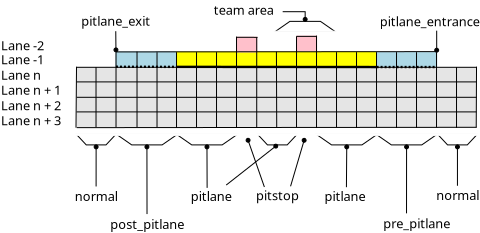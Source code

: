 <?xml version="1.0" encoding="UTF-8"?>
<dia:diagram xmlns:dia="http://www.lysator.liu.se/~alla/dia/">
  <dia:layer name="Background" visible="true">
    <dia:object type="Standard - Box" version="0" id="O0">
      <dia:attribute name="obj_pos">
        <dia:point val="17.635,5.299"/>
      </dia:attribute>
      <dia:attribute name="obj_bb">
        <dia:rectangle val="17.61,5.274;20.665,6.067"/>
      </dia:attribute>
      <dia:attribute name="elem_corner">
        <dia:point val="17.635,5.299"/>
      </dia:attribute>
      <dia:attribute name="elem_width">
        <dia:real val="3.005"/>
      </dia:attribute>
      <dia:attribute name="elem_height">
        <dia:real val="0.742"/>
      </dia:attribute>
      <dia:attribute name="border_width">
        <dia:real val="0.05"/>
      </dia:attribute>
      <dia:attribute name="border_color">
        <dia:color val="#add8e6"/>
      </dia:attribute>
      <dia:attribute name="inner_color">
        <dia:color val="#add8e6"/>
      </dia:attribute>
      <dia:attribute name="show_background">
        <dia:boolean val="true"/>
      </dia:attribute>
    </dia:object>
    <dia:object type="Standard - Box" version="0" id="O1">
      <dia:attribute name="obj_pos">
        <dia:point val="4.603,5.285"/>
      </dia:attribute>
      <dia:attribute name="obj_bb">
        <dia:rectangle val="4.578,5.26;7.633,6.053"/>
      </dia:attribute>
      <dia:attribute name="elem_corner">
        <dia:point val="4.603,5.285"/>
      </dia:attribute>
      <dia:attribute name="elem_width">
        <dia:real val="3.005"/>
      </dia:attribute>
      <dia:attribute name="elem_height">
        <dia:real val="0.742"/>
      </dia:attribute>
      <dia:attribute name="border_width">
        <dia:real val="0.05"/>
      </dia:attribute>
      <dia:attribute name="border_color">
        <dia:color val="#add8e6"/>
      </dia:attribute>
      <dia:attribute name="inner_color">
        <dia:color val="#add8e6"/>
      </dia:attribute>
      <dia:attribute name="show_background">
        <dia:boolean val="true"/>
      </dia:attribute>
    </dia:object>
    <dia:object type="Standard - Box" version="0" id="O2">
      <dia:attribute name="obj_pos">
        <dia:point val="7.628,5.29"/>
      </dia:attribute>
      <dia:attribute name="obj_bb">
        <dia:rectangle val="7.603,5.265;17.61,6.058"/>
      </dia:attribute>
      <dia:attribute name="elem_corner">
        <dia:point val="7.628,5.29"/>
      </dia:attribute>
      <dia:attribute name="elem_width">
        <dia:real val="9.957"/>
      </dia:attribute>
      <dia:attribute name="elem_height">
        <dia:real val="0.742"/>
      </dia:attribute>
      <dia:attribute name="border_width">
        <dia:real val="0.05"/>
      </dia:attribute>
      <dia:attribute name="border_color">
        <dia:color val="#ffff00"/>
      </dia:attribute>
      <dia:attribute name="inner_color">
        <dia:color val="#ffff00"/>
      </dia:attribute>
      <dia:attribute name="show_background">
        <dia:boolean val="true"/>
      </dia:attribute>
    </dia:object>
    <dia:object type="Standard - Box" version="0" id="O3">
      <dia:attribute name="obj_pos">
        <dia:point val="10.656,4.548"/>
      </dia:attribute>
      <dia:attribute name="obj_bb">
        <dia:rectangle val="10.631,4.523;11.671,5.315"/>
      </dia:attribute>
      <dia:attribute name="elem_corner">
        <dia:point val="10.656,4.548"/>
      </dia:attribute>
      <dia:attribute name="elem_width">
        <dia:real val="0.99"/>
      </dia:attribute>
      <dia:attribute name="elem_height">
        <dia:real val="0.742"/>
      </dia:attribute>
      <dia:attribute name="border_width">
        <dia:real val="0.05"/>
      </dia:attribute>
      <dia:attribute name="border_color">
        <dia:color val="#ffc0cb"/>
      </dia:attribute>
      <dia:attribute name="inner_color">
        <dia:color val="#ffc0cb"/>
      </dia:attribute>
      <dia:attribute name="show_background">
        <dia:boolean val="true"/>
      </dia:attribute>
    </dia:object>
    <dia:object type="Standard - Box" version="0" id="O4">
      <dia:attribute name="obj_pos">
        <dia:point val="13.645,4.494"/>
      </dia:attribute>
      <dia:attribute name="obj_bb">
        <dia:rectangle val="13.62,4.469;14.66,5.262"/>
      </dia:attribute>
      <dia:attribute name="elem_corner">
        <dia:point val="13.645,4.494"/>
      </dia:attribute>
      <dia:attribute name="elem_width">
        <dia:real val="0.99"/>
      </dia:attribute>
      <dia:attribute name="elem_height">
        <dia:real val="0.742"/>
      </dia:attribute>
      <dia:attribute name="border_width">
        <dia:real val="0.05"/>
      </dia:attribute>
      <dia:attribute name="border_color">
        <dia:color val="#ffc0cb"/>
      </dia:attribute>
      <dia:attribute name="inner_color">
        <dia:color val="#ffc0cb"/>
      </dia:attribute>
      <dia:attribute name="show_background">
        <dia:boolean val="true"/>
      </dia:attribute>
    </dia:object>
    <dia:object type="Standard - Box" version="0" id="O5">
      <dia:attribute name="obj_pos">
        <dia:point val="2.655,6.074"/>
      </dia:attribute>
      <dia:attribute name="obj_bb">
        <dia:rectangle val="2.63,6.049;22.621,9.069"/>
      </dia:attribute>
      <dia:attribute name="elem_corner">
        <dia:point val="2.655,6.074"/>
      </dia:attribute>
      <dia:attribute name="elem_width">
        <dia:real val="19.94"/>
      </dia:attribute>
      <dia:attribute name="elem_height">
        <dia:real val="2.97"/>
      </dia:attribute>
      <dia:attribute name="border_width">
        <dia:real val="0.05"/>
      </dia:attribute>
      <dia:attribute name="border_color">
        <dia:color val="#e5e5e5"/>
      </dia:attribute>
      <dia:attribute name="inner_color">
        <dia:color val="#e5e5e5"/>
      </dia:attribute>
      <dia:attribute name="show_background">
        <dia:boolean val="true"/>
      </dia:attribute>
    </dia:object>
    <dia:object type="Standard - Line" version="0" id="O6">
      <dia:attribute name="obj_pos">
        <dia:point val="7.628,6.033"/>
      </dia:attribute>
      <dia:attribute name="obj_bb">
        <dia:rectangle val="7.568,5.973;17.695,6.102"/>
      </dia:attribute>
      <dia:attribute name="conn_endpoints">
        <dia:point val="7.628,6.033"/>
        <dia:point val="17.635,6.042"/>
      </dia:attribute>
      <dia:attribute name="numcp">
        <dia:int val="1"/>
      </dia:attribute>
      <dia:attribute name="line_width">
        <dia:real val="0.12"/>
      </dia:attribute>
      <dia:connections>
        <dia:connection handle="0" to="O2" connection="5"/>
        <dia:connection handle="1" to="O0" connection="5"/>
      </dia:connections>
    </dia:object>
    <dia:object type="Standard - Line" version="0" id="O7">
      <dia:attribute name="obj_pos">
        <dia:point val="4.603,6.028"/>
      </dia:attribute>
      <dia:attribute name="obj_bb">
        <dia:rectangle val="4.543,5.968;7.688,6.093"/>
      </dia:attribute>
      <dia:attribute name="conn_endpoints">
        <dia:point val="4.603,6.028"/>
        <dia:point val="7.628,6.033"/>
      </dia:attribute>
      <dia:attribute name="numcp">
        <dia:int val="1"/>
      </dia:attribute>
      <dia:attribute name="line_width">
        <dia:real val="0.12"/>
      </dia:attribute>
      <dia:attribute name="line_style">
        <dia:enum val="4"/>
      </dia:attribute>
      <dia:connections>
        <dia:connection handle="0" to="O1" connection="5"/>
        <dia:connection handle="1" to="O2" connection="5"/>
      </dia:connections>
    </dia:object>
    <dia:object type="Standard - Line" version="0" id="O8">
      <dia:attribute name="obj_pos">
        <dia:point val="17.635,6.042"/>
      </dia:attribute>
      <dia:attribute name="obj_bb">
        <dia:rectangle val="17.575,5.982;20.7,6.102"/>
      </dia:attribute>
      <dia:attribute name="conn_endpoints">
        <dia:point val="17.635,6.042"/>
        <dia:point val="20.64,6.042"/>
      </dia:attribute>
      <dia:attribute name="numcp">
        <dia:int val="1"/>
      </dia:attribute>
      <dia:attribute name="line_width">
        <dia:real val="0.12"/>
      </dia:attribute>
      <dia:attribute name="line_style">
        <dia:enum val="4"/>
      </dia:attribute>
      <dia:connections>
        <dia:connection handle="0" to="O0" connection="5"/>
        <dia:connection handle="1" to="O0" connection="7"/>
      </dia:connections>
    </dia:object>
  </dia:layer>
  <dia:layer name="New layer 2" visible="true" active="true">
    <dia:object type="Geometric - Trapezoid" version="1" id="O9">
      <dia:attribute name="obj_pos">
        <dia:point val="20.687,9.404"/>
      </dia:attribute>
      <dia:attribute name="obj_bb">
        <dia:rectangle val="20.629,9.379;22.724,9.96"/>
      </dia:attribute>
      <dia:attribute name="meta">
        <dia:composite type="dict"/>
      </dia:attribute>
      <dia:attribute name="elem_corner">
        <dia:point val="20.687,9.404"/>
      </dia:attribute>
      <dia:attribute name="elem_width">
        <dia:real val="1.98"/>
      </dia:attribute>
      <dia:attribute name="elem_height">
        <dia:real val="0.53"/>
      </dia:attribute>
      <dia:attribute name="line_width">
        <dia:real val="0.05"/>
      </dia:attribute>
      <dia:attribute name="line_colour">
        <dia:color val="#000000"/>
      </dia:attribute>
      <dia:attribute name="fill_colour">
        <dia:color val="#ffffff"/>
      </dia:attribute>
      <dia:attribute name="show_background">
        <dia:boolean val="true"/>
      </dia:attribute>
      <dia:attribute name="line_style">
        <dia:enum val="0"/>
        <dia:real val="1"/>
      </dia:attribute>
      <dia:attribute name="flip_horizontal">
        <dia:boolean val="false"/>
      </dia:attribute>
      <dia:attribute name="flip_vertical">
        <dia:boolean val="true"/>
      </dia:attribute>
      <dia:attribute name="subscale">
        <dia:real val="1"/>
      </dia:attribute>
    </dia:object>
    <dia:object type="Geometric - Trapezoid" version="1" id="O10">
      <dia:attribute name="obj_pos">
        <dia:point val="2.621,9.404"/>
      </dia:attribute>
      <dia:attribute name="obj_bb">
        <dia:rectangle val="2.563,9.379;4.658,9.96"/>
      </dia:attribute>
      <dia:attribute name="meta">
        <dia:composite type="dict"/>
      </dia:attribute>
      <dia:attribute name="elem_corner">
        <dia:point val="2.621,9.404"/>
      </dia:attribute>
      <dia:attribute name="elem_width">
        <dia:real val="1.98"/>
      </dia:attribute>
      <dia:attribute name="elem_height">
        <dia:real val="0.53"/>
      </dia:attribute>
      <dia:attribute name="line_width">
        <dia:real val="0.05"/>
      </dia:attribute>
      <dia:attribute name="line_colour">
        <dia:color val="#000000"/>
      </dia:attribute>
      <dia:attribute name="fill_colour">
        <dia:color val="#ffffff"/>
      </dia:attribute>
      <dia:attribute name="show_background">
        <dia:boolean val="true"/>
      </dia:attribute>
      <dia:attribute name="line_style">
        <dia:enum val="0"/>
        <dia:real val="1"/>
      </dia:attribute>
      <dia:attribute name="flip_horizontal">
        <dia:boolean val="false"/>
      </dia:attribute>
      <dia:attribute name="flip_vertical">
        <dia:boolean val="true"/>
      </dia:attribute>
      <dia:attribute name="subscale">
        <dia:real val="1"/>
      </dia:attribute>
    </dia:object>
    <dia:object type="Geometric - Trapezoid" version="1" id="O11">
      <dia:attribute name="obj_pos">
        <dia:point val="4.626,9.404"/>
      </dia:attribute>
      <dia:attribute name="obj_bb">
        <dia:rectangle val="4.546,9.379;7.756,9.96"/>
      </dia:attribute>
      <dia:attribute name="meta">
        <dia:composite type="dict"/>
      </dia:attribute>
      <dia:attribute name="elem_corner">
        <dia:point val="4.626,9.404"/>
      </dia:attribute>
      <dia:attribute name="elem_width">
        <dia:real val="3.05"/>
      </dia:attribute>
      <dia:attribute name="elem_height">
        <dia:real val="0.53"/>
      </dia:attribute>
      <dia:attribute name="line_width">
        <dia:real val="0.05"/>
      </dia:attribute>
      <dia:attribute name="line_colour">
        <dia:color val="#000000"/>
      </dia:attribute>
      <dia:attribute name="fill_colour">
        <dia:color val="#ffffff"/>
      </dia:attribute>
      <dia:attribute name="show_background">
        <dia:boolean val="true"/>
      </dia:attribute>
      <dia:attribute name="line_style">
        <dia:enum val="0"/>
        <dia:real val="1"/>
      </dia:attribute>
      <dia:attribute name="flip_horizontal">
        <dia:boolean val="false"/>
      </dia:attribute>
      <dia:attribute name="flip_vertical">
        <dia:boolean val="true"/>
      </dia:attribute>
      <dia:attribute name="subscale">
        <dia:real val="1"/>
      </dia:attribute>
    </dia:object>
    <dia:object type="Geometric - Trapezoid" version="1" id="O12">
      <dia:attribute name="obj_pos">
        <dia:point val="17.609,9.404"/>
      </dia:attribute>
      <dia:attribute name="obj_bb">
        <dia:rectangle val="17.529,9.379;20.739,9.96"/>
      </dia:attribute>
      <dia:attribute name="meta">
        <dia:composite type="dict"/>
      </dia:attribute>
      <dia:attribute name="elem_corner">
        <dia:point val="17.609,9.404"/>
      </dia:attribute>
      <dia:attribute name="elem_width">
        <dia:real val="3.05"/>
      </dia:attribute>
      <dia:attribute name="elem_height">
        <dia:real val="0.53"/>
      </dia:attribute>
      <dia:attribute name="line_width">
        <dia:real val="0.05"/>
      </dia:attribute>
      <dia:attribute name="line_colour">
        <dia:color val="#000000"/>
      </dia:attribute>
      <dia:attribute name="fill_colour">
        <dia:color val="#ffffff"/>
      </dia:attribute>
      <dia:attribute name="show_background">
        <dia:boolean val="true"/>
      </dia:attribute>
      <dia:attribute name="line_style">
        <dia:enum val="0"/>
        <dia:real val="1"/>
      </dia:attribute>
      <dia:attribute name="flip_horizontal">
        <dia:boolean val="false"/>
      </dia:attribute>
      <dia:attribute name="flip_vertical">
        <dia:boolean val="true"/>
      </dia:attribute>
      <dia:attribute name="subscale">
        <dia:real val="1"/>
      </dia:attribute>
    </dia:object>
    <dia:object type="Geometric - Trapezoid" version="1" id="O13">
      <dia:attribute name="obj_pos">
        <dia:point val="7.628,9.404"/>
      </dia:attribute>
      <dia:attribute name="obj_bb">
        <dia:rectangle val="7.549,9.379;10.758,9.96"/>
      </dia:attribute>
      <dia:attribute name="meta">
        <dia:composite type="dict"/>
      </dia:attribute>
      <dia:attribute name="elem_corner">
        <dia:point val="7.628,9.404"/>
      </dia:attribute>
      <dia:attribute name="elem_width">
        <dia:real val="3.05"/>
      </dia:attribute>
      <dia:attribute name="elem_height">
        <dia:real val="0.53"/>
      </dia:attribute>
      <dia:attribute name="line_width">
        <dia:real val="0.05"/>
      </dia:attribute>
      <dia:attribute name="line_colour">
        <dia:color val="#000000"/>
      </dia:attribute>
      <dia:attribute name="fill_colour">
        <dia:color val="#ffffff"/>
      </dia:attribute>
      <dia:attribute name="show_background">
        <dia:boolean val="true"/>
      </dia:attribute>
      <dia:attribute name="line_style">
        <dia:enum val="0"/>
        <dia:real val="1"/>
      </dia:attribute>
      <dia:attribute name="flip_horizontal">
        <dia:boolean val="false"/>
      </dia:attribute>
      <dia:attribute name="flip_vertical">
        <dia:boolean val="true"/>
      </dia:attribute>
      <dia:attribute name="subscale">
        <dia:real val="1"/>
      </dia:attribute>
    </dia:object>
    <dia:object type="Geometric - Trapezoid" version="1" id="O14">
      <dia:attribute name="obj_pos">
        <dia:point val="14.618,9.404"/>
      </dia:attribute>
      <dia:attribute name="obj_bb">
        <dia:rectangle val="14.538,9.379;17.748,9.96"/>
      </dia:attribute>
      <dia:attribute name="meta">
        <dia:composite type="dict"/>
      </dia:attribute>
      <dia:attribute name="elem_corner">
        <dia:point val="14.618,9.404"/>
      </dia:attribute>
      <dia:attribute name="elem_width">
        <dia:real val="3.05"/>
      </dia:attribute>
      <dia:attribute name="elem_height">
        <dia:real val="0.53"/>
      </dia:attribute>
      <dia:attribute name="line_width">
        <dia:real val="0.05"/>
      </dia:attribute>
      <dia:attribute name="line_colour">
        <dia:color val="#000000"/>
      </dia:attribute>
      <dia:attribute name="fill_colour">
        <dia:color val="#ffffff"/>
      </dia:attribute>
      <dia:attribute name="show_background">
        <dia:boolean val="true"/>
      </dia:attribute>
      <dia:attribute name="line_style">
        <dia:enum val="0"/>
        <dia:real val="1"/>
      </dia:attribute>
      <dia:attribute name="flip_horizontal">
        <dia:boolean val="false"/>
      </dia:attribute>
      <dia:attribute name="flip_vertical">
        <dia:boolean val="true"/>
      </dia:attribute>
      <dia:attribute name="subscale">
        <dia:real val="1"/>
      </dia:attribute>
    </dia:object>
    <dia:object type="Geometric - Trapezoid" version="1" id="O15">
      <dia:attribute name="obj_pos">
        <dia:point val="11.682,9.404"/>
      </dia:attribute>
      <dia:attribute name="obj_bb">
        <dia:rectangle val="11.625,9.379;13.72,9.96"/>
      </dia:attribute>
      <dia:attribute name="meta">
        <dia:composite type="dict"/>
      </dia:attribute>
      <dia:attribute name="elem_corner">
        <dia:point val="11.682,9.404"/>
      </dia:attribute>
      <dia:attribute name="elem_width">
        <dia:real val="1.98"/>
      </dia:attribute>
      <dia:attribute name="elem_height">
        <dia:real val="0.53"/>
      </dia:attribute>
      <dia:attribute name="line_width">
        <dia:real val="0.05"/>
      </dia:attribute>
      <dia:attribute name="line_colour">
        <dia:color val="#000000"/>
      </dia:attribute>
      <dia:attribute name="fill_colour">
        <dia:color val="#ffffff"/>
      </dia:attribute>
      <dia:attribute name="show_background">
        <dia:boolean val="true"/>
      </dia:attribute>
      <dia:attribute name="line_style">
        <dia:enum val="0"/>
        <dia:real val="1"/>
      </dia:attribute>
      <dia:attribute name="flip_horizontal">
        <dia:boolean val="false"/>
      </dia:attribute>
      <dia:attribute name="flip_vertical">
        <dia:boolean val="true"/>
      </dia:attribute>
      <dia:attribute name="subscale">
        <dia:real val="1"/>
      </dia:attribute>
    </dia:object>
    <dia:object type="Standard - Line" version="0" id="O16">
      <dia:attribute name="obj_pos">
        <dia:point val="13.333,12.005"/>
      </dia:attribute>
      <dia:attribute name="obj_bb">
        <dia:rectangle val="13.302,9.576;14.141,12.036"/>
      </dia:attribute>
      <dia:attribute name="conn_endpoints">
        <dia:point val="13.333,12.005"/>
        <dia:point val="14.04,9.61"/>
      </dia:attribute>
      <dia:attribute name="numcp">
        <dia:int val="1"/>
      </dia:attribute>
      <dia:attribute name="line_width">
        <dia:real val="0.05"/>
      </dia:attribute>
      <dia:attribute name="end_arrow">
        <dia:enum val="8"/>
      </dia:attribute>
      <dia:attribute name="end_arrow_length">
        <dia:real val="0.2"/>
      </dia:attribute>
      <dia:attribute name="end_arrow_width">
        <dia:real val="0.2"/>
      </dia:attribute>
    </dia:object>
    <dia:object type="Standard - Line" version="0" id="O17">
      <dia:attribute name="obj_pos">
        <dia:point val="12.024,12.04"/>
      </dia:attribute>
      <dia:attribute name="obj_bb">
        <dia:rectangle val="11.081,9.576;12.056,12.072"/>
      </dia:attribute>
      <dia:attribute name="conn_endpoints">
        <dia:point val="12.024,12.04"/>
        <dia:point val="11.176,9.609"/>
      </dia:attribute>
      <dia:attribute name="numcp">
        <dia:int val="1"/>
      </dia:attribute>
      <dia:attribute name="line_width">
        <dia:real val="0.05"/>
      </dia:attribute>
      <dia:attribute name="end_arrow">
        <dia:enum val="8"/>
      </dia:attribute>
      <dia:attribute name="end_arrow_length">
        <dia:real val="0.2"/>
      </dia:attribute>
      <dia:attribute name="end_arrow_width">
        <dia:real val="0.2"/>
      </dia:attribute>
    </dia:object>
    <dia:object type="Standard - Line" version="0" id="O18">
      <dia:attribute name="obj_pos">
        <dia:point val="10.115,11.943"/>
      </dia:attribute>
      <dia:attribute name="obj_bb">
        <dia:rectangle val="10.08,9.89;12.708,11.978"/>
      </dia:attribute>
      <dia:attribute name="conn_endpoints">
        <dia:point val="10.115,11.943"/>
        <dia:point val="12.672,9.935"/>
      </dia:attribute>
      <dia:attribute name="numcp">
        <dia:int val="1"/>
      </dia:attribute>
      <dia:attribute name="line_width">
        <dia:real val="0.05"/>
      </dia:attribute>
      <dia:attribute name="end_arrow">
        <dia:enum val="8"/>
      </dia:attribute>
      <dia:attribute name="end_arrow_length">
        <dia:real val="0.2"/>
      </dia:attribute>
      <dia:attribute name="end_arrow_width">
        <dia:real val="0.2"/>
      </dia:attribute>
      <dia:connections>
        <dia:connection handle="1" to="O15" connection="1"/>
      </dia:connections>
    </dia:object>
    <dia:object type="Standard - Line" version="0" id="O19">
      <dia:attribute name="obj_pos">
        <dia:point val="16.126,12.049"/>
      </dia:attribute>
      <dia:attribute name="obj_bb">
        <dia:rectangle val="16.007,9.899;16.278,12.074"/>
      </dia:attribute>
      <dia:attribute name="conn_endpoints">
        <dia:point val="16.126,12.049"/>
        <dia:point val="16.143,9.935"/>
      </dia:attribute>
      <dia:attribute name="numcp">
        <dia:int val="1"/>
      </dia:attribute>
      <dia:attribute name="line_width">
        <dia:real val="0.05"/>
      </dia:attribute>
      <dia:attribute name="end_arrow">
        <dia:enum val="8"/>
      </dia:attribute>
      <dia:attribute name="end_arrow_length">
        <dia:real val="0.2"/>
      </dia:attribute>
      <dia:attribute name="end_arrow_width">
        <dia:real val="0.2"/>
      </dia:attribute>
      <dia:connections>
        <dia:connection handle="1" to="O14" connection="1"/>
      </dia:connections>
    </dia:object>
    <dia:object type="Standard - Line" version="0" id="O20">
      <dia:attribute name="obj_pos">
        <dia:point val="19.131,13.357"/>
      </dia:attribute>
      <dia:attribute name="obj_bb">
        <dia:rectangle val="18.999,9.899;19.27,13.382"/>
      </dia:attribute>
      <dia:attribute name="conn_endpoints">
        <dia:point val="19.131,13.357"/>
        <dia:point val="19.134,9.935"/>
      </dia:attribute>
      <dia:attribute name="numcp">
        <dia:int val="1"/>
      </dia:attribute>
      <dia:attribute name="line_width">
        <dia:real val="0.05"/>
      </dia:attribute>
      <dia:attribute name="end_arrow">
        <dia:enum val="8"/>
      </dia:attribute>
      <dia:attribute name="end_arrow_length">
        <dia:real val="0.2"/>
      </dia:attribute>
      <dia:attribute name="end_arrow_width">
        <dia:real val="0.2"/>
      </dia:attribute>
      <dia:connections>
        <dia:connection handle="1" to="O12" connection="1"/>
      </dia:connections>
    </dia:object>
    <dia:object type="Standard - Line" version="0" id="O21">
      <dia:attribute name="obj_pos">
        <dia:point val="21.677,11.978"/>
      </dia:attribute>
      <dia:attribute name="obj_bb">
        <dia:rectangle val="21.541,9.899;21.812,12.003"/>
      </dia:attribute>
      <dia:attribute name="conn_endpoints">
        <dia:point val="21.677,11.978"/>
        <dia:point val="21.677,9.935"/>
      </dia:attribute>
      <dia:attribute name="numcp">
        <dia:int val="1"/>
      </dia:attribute>
      <dia:attribute name="line_width">
        <dia:real val="0.05"/>
      </dia:attribute>
      <dia:attribute name="end_arrow">
        <dia:enum val="8"/>
      </dia:attribute>
      <dia:attribute name="end_arrow_length">
        <dia:real val="0.2"/>
      </dia:attribute>
      <dia:attribute name="end_arrow_width">
        <dia:real val="0.2"/>
      </dia:attribute>
      <dia:connections>
        <dia:connection handle="1" to="O9" connection="1"/>
      </dia:connections>
    </dia:object>
    <dia:object type="Standard - Line" version="0" id="O22">
      <dia:attribute name="obj_pos">
        <dia:point val="6.156,13.392"/>
      </dia:attribute>
      <dia:attribute name="obj_bb">
        <dia:rectangle val="6.015,9.899;6.286,13.417"/>
      </dia:attribute>
      <dia:attribute name="conn_endpoints">
        <dia:point val="6.156,13.392"/>
        <dia:point val="6.151,9.935"/>
      </dia:attribute>
      <dia:attribute name="numcp">
        <dia:int val="1"/>
      </dia:attribute>
      <dia:attribute name="line_width">
        <dia:real val="0.05"/>
      </dia:attribute>
      <dia:attribute name="end_arrow">
        <dia:enum val="8"/>
      </dia:attribute>
      <dia:attribute name="end_arrow_length">
        <dia:real val="0.2"/>
      </dia:attribute>
      <dia:attribute name="end_arrow_width">
        <dia:real val="0.2"/>
      </dia:attribute>
      <dia:connections>
        <dia:connection handle="1" to="O11" connection="1"/>
      </dia:connections>
    </dia:object>
    <dia:object type="Standard - Line" version="0" id="O23">
      <dia:attribute name="obj_pos">
        <dia:point val="3.61,12.013"/>
      </dia:attribute>
      <dia:attribute name="obj_bb">
        <dia:rectangle val="3.475,9.899;3.746,12.038"/>
      </dia:attribute>
      <dia:attribute name="conn_endpoints">
        <dia:point val="3.61,12.013"/>
        <dia:point val="3.611,9.935"/>
      </dia:attribute>
      <dia:attribute name="numcp">
        <dia:int val="1"/>
      </dia:attribute>
      <dia:attribute name="line_width">
        <dia:real val="0.05"/>
      </dia:attribute>
      <dia:attribute name="end_arrow">
        <dia:enum val="8"/>
      </dia:attribute>
      <dia:attribute name="end_arrow_length">
        <dia:real val="0.2"/>
      </dia:attribute>
      <dia:attribute name="end_arrow_width">
        <dia:real val="0.2"/>
      </dia:attribute>
      <dia:connections>
        <dia:connection handle="1" to="O10" connection="1"/>
      </dia:connections>
    </dia:object>
    <dia:object type="Standard - Text" version="1" id="O24">
      <dia:attribute name="obj_pos">
        <dia:point val="11.6,12.698"/>
      </dia:attribute>
      <dia:attribute name="obj_bb">
        <dia:rectangle val="11.6,12.103;13.818,12.851"/>
      </dia:attribute>
      <dia:attribute name="text">
        <dia:composite type="text">
          <dia:attribute name="string">
            <dia:string>#pitstop#</dia:string>
          </dia:attribute>
          <dia:attribute name="font">
            <dia:font family="sans" style="0" name="Helvetica"/>
          </dia:attribute>
          <dia:attribute name="height">
            <dia:real val="0.8"/>
          </dia:attribute>
          <dia:attribute name="pos">
            <dia:point val="11.6,12.698"/>
          </dia:attribute>
          <dia:attribute name="color">
            <dia:color val="#000000"/>
          </dia:attribute>
          <dia:attribute name="alignment">
            <dia:enum val="0"/>
          </dia:attribute>
        </dia:composite>
      </dia:attribute>
      <dia:attribute name="valign">
        <dia:enum val="3"/>
      </dia:attribute>
    </dia:object>
    <dia:object type="Standard - Text" version="1" id="O25">
      <dia:attribute name="obj_pos">
        <dia:point val="15.03,12.734"/>
      </dia:attribute>
      <dia:attribute name="obj_bb">
        <dia:rectangle val="15.03,12.139;17.235,12.886"/>
      </dia:attribute>
      <dia:attribute name="text">
        <dia:composite type="text">
          <dia:attribute name="string">
            <dia:string>#pitlane#</dia:string>
          </dia:attribute>
          <dia:attribute name="font">
            <dia:font family="sans" style="0" name="Helvetica"/>
          </dia:attribute>
          <dia:attribute name="height">
            <dia:real val="0.8"/>
          </dia:attribute>
          <dia:attribute name="pos">
            <dia:point val="15.03,12.734"/>
          </dia:attribute>
          <dia:attribute name="color">
            <dia:color val="#000000"/>
          </dia:attribute>
          <dia:attribute name="alignment">
            <dia:enum val="0"/>
          </dia:attribute>
        </dia:composite>
      </dia:attribute>
      <dia:attribute name="valign">
        <dia:enum val="3"/>
      </dia:attribute>
    </dia:object>
    <dia:object type="Standard - Text" version="1" id="O26">
      <dia:attribute name="obj_pos">
        <dia:point val="8.337,12.734"/>
      </dia:attribute>
      <dia:attribute name="obj_bb">
        <dia:rectangle val="8.337,12.139;10.542,12.886"/>
      </dia:attribute>
      <dia:attribute name="text">
        <dia:composite type="text">
          <dia:attribute name="string">
            <dia:string>#pitlane#</dia:string>
          </dia:attribute>
          <dia:attribute name="font">
            <dia:font family="sans" style="0" name="Helvetica"/>
          </dia:attribute>
          <dia:attribute name="height">
            <dia:real val="0.8"/>
          </dia:attribute>
          <dia:attribute name="pos">
            <dia:point val="8.337,12.734"/>
          </dia:attribute>
          <dia:attribute name="color">
            <dia:color val="#000000"/>
          </dia:attribute>
          <dia:attribute name="alignment">
            <dia:enum val="0"/>
          </dia:attribute>
        </dia:composite>
      </dia:attribute>
      <dia:attribute name="valign">
        <dia:enum val="3"/>
      </dia:attribute>
    </dia:object>
    <dia:object type="Standard - Text" version="1" id="O27">
      <dia:attribute name="obj_pos">
        <dia:point val="17.964,14.099"/>
      </dia:attribute>
      <dia:attribute name="obj_bb">
        <dia:rectangle val="17.964,13.504;21.539,14.252"/>
      </dia:attribute>
      <dia:attribute name="text">
        <dia:composite type="text">
          <dia:attribute name="string">
            <dia:string>#pre_pitlane#</dia:string>
          </dia:attribute>
          <dia:attribute name="font">
            <dia:font family="sans" style="0" name="Helvetica"/>
          </dia:attribute>
          <dia:attribute name="height">
            <dia:real val="0.8"/>
          </dia:attribute>
          <dia:attribute name="pos">
            <dia:point val="17.964,14.099"/>
          </dia:attribute>
          <dia:attribute name="color">
            <dia:color val="#000000"/>
          </dia:attribute>
          <dia:attribute name="alignment">
            <dia:enum val="0"/>
          </dia:attribute>
        </dia:composite>
      </dia:attribute>
      <dia:attribute name="valign">
        <dia:enum val="3"/>
      </dia:attribute>
    </dia:object>
    <dia:object type="Standard - Text" version="1" id="O28">
      <dia:attribute name="obj_pos">
        <dia:point val="4.317,14.135"/>
      </dia:attribute>
      <dia:attribute name="obj_bb">
        <dia:rectangle val="4.317,13.54;8.225,14.287"/>
      </dia:attribute>
      <dia:attribute name="text">
        <dia:composite type="text">
          <dia:attribute name="string">
            <dia:string>#post_pitlane#</dia:string>
          </dia:attribute>
          <dia:attribute name="font">
            <dia:font family="sans" style="0" name="Helvetica"/>
          </dia:attribute>
          <dia:attribute name="height">
            <dia:real val="0.8"/>
          </dia:attribute>
          <dia:attribute name="pos">
            <dia:point val="4.317,14.135"/>
          </dia:attribute>
          <dia:attribute name="color">
            <dia:color val="#000000"/>
          </dia:attribute>
          <dia:attribute name="alignment">
            <dia:enum val="0"/>
          </dia:attribute>
        </dia:composite>
      </dia:attribute>
      <dia:attribute name="valign">
        <dia:enum val="3"/>
      </dia:attribute>
    </dia:object>
    <dia:object type="Standard - Line" version="0" id="O29">
      <dia:attribute name="obj_pos">
        <dia:point val="9.161,12.085"/>
      </dia:attribute>
      <dia:attribute name="obj_bb">
        <dia:rectangle val="9.018,9.899;9.289,12.11"/>
      </dia:attribute>
      <dia:attribute name="conn_endpoints">
        <dia:point val="9.161,12.085"/>
        <dia:point val="9.153,9.935"/>
      </dia:attribute>
      <dia:attribute name="numcp">
        <dia:int val="1"/>
      </dia:attribute>
      <dia:attribute name="line_width">
        <dia:real val="0.05"/>
      </dia:attribute>
      <dia:attribute name="end_arrow">
        <dia:enum val="8"/>
      </dia:attribute>
      <dia:attribute name="end_arrow_length">
        <dia:real val="0.2"/>
      </dia:attribute>
      <dia:attribute name="end_arrow_width">
        <dia:real val="0.2"/>
      </dia:attribute>
      <dia:connections>
        <dia:connection handle="1" to="O13" connection="1"/>
      </dia:connections>
    </dia:object>
    <dia:object type="Standard - Text" version="1" id="O30">
      <dia:attribute name="obj_pos">
        <dia:point val="20.616,12.685"/>
      </dia:attribute>
      <dia:attribute name="obj_bb">
        <dia:rectangle val="20.616,12.09;22.858,12.838"/>
      </dia:attribute>
      <dia:attribute name="text">
        <dia:composite type="text">
          <dia:attribute name="string">
            <dia:string>#normal#</dia:string>
          </dia:attribute>
          <dia:attribute name="font">
            <dia:font family="sans" style="0" name="Helvetica"/>
          </dia:attribute>
          <dia:attribute name="height">
            <dia:real val="0.8"/>
          </dia:attribute>
          <dia:attribute name="pos">
            <dia:point val="20.616,12.685"/>
          </dia:attribute>
          <dia:attribute name="color">
            <dia:color val="#000000"/>
          </dia:attribute>
          <dia:attribute name="alignment">
            <dia:enum val="0"/>
          </dia:attribute>
        </dia:composite>
      </dia:attribute>
      <dia:attribute name="valign">
        <dia:enum val="3"/>
      </dia:attribute>
    </dia:object>
    <dia:object type="Standard - Text" version="1" id="O31">
      <dia:attribute name="obj_pos">
        <dia:point val="2.539,12.746"/>
      </dia:attribute>
      <dia:attribute name="obj_bb">
        <dia:rectangle val="2.539,12.151;4.781,12.899"/>
      </dia:attribute>
      <dia:attribute name="text">
        <dia:composite type="text">
          <dia:attribute name="string">
            <dia:string>#normal#</dia:string>
          </dia:attribute>
          <dia:attribute name="font">
            <dia:font family="sans" style="0" name="Helvetica"/>
          </dia:attribute>
          <dia:attribute name="height">
            <dia:real val="0.8"/>
          </dia:attribute>
          <dia:attribute name="pos">
            <dia:point val="2.539,12.746"/>
          </dia:attribute>
          <dia:attribute name="color">
            <dia:color val="#000000"/>
          </dia:attribute>
          <dia:attribute name="alignment">
            <dia:enum val="0"/>
          </dia:attribute>
        </dia:composite>
      </dia:attribute>
      <dia:attribute name="valign">
        <dia:enum val="3"/>
      </dia:attribute>
    </dia:object>
    <dia:object type="Standard - Line" version="0" id="O32">
      <dia:attribute name="obj_pos">
        <dia:point val="20.639,4.225"/>
      </dia:attribute>
      <dia:attribute name="obj_bb">
        <dia:rectangle val="20.505,4.2;20.775,5.335"/>
      </dia:attribute>
      <dia:attribute name="conn_endpoints">
        <dia:point val="20.639,4.225"/>
        <dia:point val="20.64,5.299"/>
      </dia:attribute>
      <dia:attribute name="numcp">
        <dia:int val="1"/>
      </dia:attribute>
      <dia:attribute name="line_width">
        <dia:real val="0.05"/>
      </dia:attribute>
      <dia:attribute name="end_arrow">
        <dia:enum val="8"/>
      </dia:attribute>
      <dia:attribute name="end_arrow_length">
        <dia:real val="0.2"/>
      </dia:attribute>
      <dia:attribute name="end_arrow_width">
        <dia:real val="0.2"/>
      </dia:attribute>
    </dia:object>
    <dia:object type="Standard - Text" version="1" id="O33">
      <dia:attribute name="obj_pos">
        <dia:point val="17.789,4"/>
      </dia:attribute>
      <dia:attribute name="obj_bb">
        <dia:rectangle val="17.789,3.405;23.171,4.152"/>
      </dia:attribute>
      <dia:attribute name="text">
        <dia:composite type="text">
          <dia:attribute name="string">
            <dia:string>#pitlane_entrance#</dia:string>
          </dia:attribute>
          <dia:attribute name="font">
            <dia:font family="sans" style="0" name="Helvetica"/>
          </dia:attribute>
          <dia:attribute name="height">
            <dia:real val="0.8"/>
          </dia:attribute>
          <dia:attribute name="pos">
            <dia:point val="17.789,4"/>
          </dia:attribute>
          <dia:attribute name="color">
            <dia:color val="#000000"/>
          </dia:attribute>
          <dia:attribute name="alignment">
            <dia:enum val="0"/>
          </dia:attribute>
        </dia:composite>
      </dia:attribute>
      <dia:attribute name="valign">
        <dia:enum val="3"/>
      </dia:attribute>
    </dia:object>
    <dia:object type="Standard - Line" version="0" id="O34">
      <dia:attribute name="obj_pos">
        <dia:point val="4.593,4.25"/>
      </dia:attribute>
      <dia:attribute name="obj_bb">
        <dia:rectangle val="4.467,4.225;4.738,5.321"/>
      </dia:attribute>
      <dia:attribute name="conn_endpoints">
        <dia:point val="4.593,4.25"/>
        <dia:point val="4.603,5.285"/>
      </dia:attribute>
      <dia:attribute name="numcp">
        <dia:int val="1"/>
      </dia:attribute>
      <dia:attribute name="line_width">
        <dia:real val="0.05"/>
      </dia:attribute>
      <dia:attribute name="end_arrow">
        <dia:enum val="8"/>
      </dia:attribute>
      <dia:attribute name="end_arrow_length">
        <dia:real val="0.2"/>
      </dia:attribute>
      <dia:attribute name="end_arrow_width">
        <dia:real val="0.2"/>
      </dia:attribute>
    </dia:object>
    <dia:object type="Standard - Text" version="1" id="O35">
      <dia:attribute name="obj_pos">
        <dia:point val="2.864,3.975"/>
      </dia:attribute>
      <dia:attribute name="obj_bb">
        <dia:rectangle val="2.864,3.38;6.581,4.128"/>
      </dia:attribute>
      <dia:attribute name="text">
        <dia:composite type="text">
          <dia:attribute name="string">
            <dia:string>#pitlane_exit#</dia:string>
          </dia:attribute>
          <dia:attribute name="font">
            <dia:font family="sans" style="0" name="Helvetica"/>
          </dia:attribute>
          <dia:attribute name="height">
            <dia:real val="0.8"/>
          </dia:attribute>
          <dia:attribute name="pos">
            <dia:point val="2.864,3.975"/>
          </dia:attribute>
          <dia:attribute name="color">
            <dia:color val="#000000"/>
          </dia:attribute>
          <dia:attribute name="alignment">
            <dia:enum val="0"/>
          </dia:attribute>
        </dia:composite>
      </dia:attribute>
      <dia:attribute name="valign">
        <dia:enum val="3"/>
      </dia:attribute>
    </dia:object>
    <dia:object type="Geometric - Trapezoid" version="1" id="O36">
      <dia:attribute name="obj_pos">
        <dia:point val="12.538,3.757"/>
      </dia:attribute>
      <dia:attribute name="obj_bb">
        <dia:rectangle val="12.459,3.732;15.668,4.313"/>
      </dia:attribute>
      <dia:attribute name="meta">
        <dia:composite type="dict"/>
      </dia:attribute>
      <dia:attribute name="elem_corner">
        <dia:point val="12.538,3.757"/>
      </dia:attribute>
      <dia:attribute name="elem_width">
        <dia:real val="3.05"/>
      </dia:attribute>
      <dia:attribute name="elem_height">
        <dia:real val="0.53"/>
      </dia:attribute>
      <dia:attribute name="line_width">
        <dia:real val="0.05"/>
      </dia:attribute>
      <dia:attribute name="line_colour">
        <dia:color val="#000000"/>
      </dia:attribute>
      <dia:attribute name="fill_colour">
        <dia:color val="#ffffff"/>
      </dia:attribute>
      <dia:attribute name="show_background">
        <dia:boolean val="true"/>
      </dia:attribute>
      <dia:attribute name="line_style">
        <dia:enum val="0"/>
        <dia:real val="1"/>
      </dia:attribute>
      <dia:attribute name="flip_horizontal">
        <dia:boolean val="false"/>
      </dia:attribute>
      <dia:attribute name="flip_vertical">
        <dia:boolean val="false"/>
      </dia:attribute>
      <dia:attribute name="subscale">
        <dia:real val="1"/>
      </dia:attribute>
    </dia:object>
    <dia:object type="Standard - ZigZagLine" version="1" id="O37">
      <dia:attribute name="obj_pos">
        <dia:point val="14.063,3.757"/>
      </dia:attribute>
      <dia:attribute name="obj_bb">
        <dia:rectangle val="12.903,3.25;14.199,3.793"/>
      </dia:attribute>
      <dia:attribute name="orth_points">
        <dia:point val="14.063,3.757"/>
        <dia:point val="14.063,3.275"/>
        <dia:point val="12.939,3.275"/>
        <dia:point val="12.939,3.275"/>
      </dia:attribute>
      <dia:attribute name="orth_orient">
        <dia:enum val="1"/>
        <dia:enum val="0"/>
        <dia:enum val="1"/>
      </dia:attribute>
      <dia:attribute name="autorouting">
        <dia:boolean val="false"/>
      </dia:attribute>
      <dia:attribute name="line_width">
        <dia:real val="0.05"/>
      </dia:attribute>
      <dia:attribute name="start_arrow">
        <dia:enum val="8"/>
      </dia:attribute>
      <dia:attribute name="start_arrow_length">
        <dia:real val="0.2"/>
      </dia:attribute>
      <dia:attribute name="start_arrow_width">
        <dia:real val="0.2"/>
      </dia:attribute>
      <dia:connections>
        <dia:connection handle="0" to="O36" connection="1"/>
      </dia:connections>
    </dia:object>
    <dia:object type="Standard - Text" version="1" id="O38">
      <dia:attribute name="obj_pos">
        <dia:point val="9.489,3.425"/>
      </dia:attribute>
      <dia:attribute name="obj_bb">
        <dia:rectangle val="9.489,2.83;12.779,3.578"/>
      </dia:attribute>
      <dia:attribute name="text">
        <dia:composite type="text">
          <dia:attribute name="string">
            <dia:string>#team area#</dia:string>
          </dia:attribute>
          <dia:attribute name="font">
            <dia:font family="sans" style="0" name="Helvetica"/>
          </dia:attribute>
          <dia:attribute name="height">
            <dia:real val="0.8"/>
          </dia:attribute>
          <dia:attribute name="pos">
            <dia:point val="9.489,3.425"/>
          </dia:attribute>
          <dia:attribute name="color">
            <dia:color val="#000000"/>
          </dia:attribute>
          <dia:attribute name="alignment">
            <dia:enum val="0"/>
          </dia:attribute>
        </dia:composite>
      </dia:attribute>
      <dia:attribute name="valign">
        <dia:enum val="3"/>
      </dia:attribute>
    </dia:object>
    <dia:object type="Standard - Box" version="0" id="O39">
      <dia:attribute name="obj_pos">
        <dia:point val="12.414,4.25"/>
      </dia:attribute>
      <dia:attribute name="obj_bb">
        <dia:rectangle val="12.389,4.225;15.739,4.375"/>
      </dia:attribute>
      <dia:attribute name="elem_corner">
        <dia:point val="12.414,4.25"/>
      </dia:attribute>
      <dia:attribute name="elem_width">
        <dia:real val="3.3"/>
      </dia:attribute>
      <dia:attribute name="elem_height">
        <dia:real val="0.1"/>
      </dia:attribute>
      <dia:attribute name="border_width">
        <dia:real val="0.05"/>
      </dia:attribute>
      <dia:attribute name="border_color">
        <dia:color val="#ffffff"/>
      </dia:attribute>
      <dia:attribute name="show_background">
        <dia:boolean val="true"/>
      </dia:attribute>
    </dia:object>
    <dia:object type="Standard - Box" version="0" id="O40">
      <dia:attribute name="obj_pos">
        <dia:point val="2.389,9.357"/>
      </dia:attribute>
      <dia:attribute name="obj_bb">
        <dia:rectangle val="2.364,9.332;22.784,9.482"/>
      </dia:attribute>
      <dia:attribute name="elem_corner">
        <dia:point val="2.389,9.357"/>
      </dia:attribute>
      <dia:attribute name="elem_width">
        <dia:real val="20.37"/>
      </dia:attribute>
      <dia:attribute name="elem_height">
        <dia:real val="0.1"/>
      </dia:attribute>
      <dia:attribute name="border_width">
        <dia:real val="0.05"/>
      </dia:attribute>
      <dia:attribute name="border_color">
        <dia:color val="#ffffff"/>
      </dia:attribute>
      <dia:attribute name="show_background">
        <dia:boolean val="true"/>
      </dia:attribute>
    </dia:object>
    <dia:group>
      <dia:object type="Standard - Text" version="1" id="O41">
        <dia:attribute name="obj_pos">
          <dia:point val="-1.145,5.9"/>
        </dia:attribute>
        <dia:attribute name="obj_bb">
          <dia:rectangle val="-1.145,5.305;1.245,6.053"/>
        </dia:attribute>
        <dia:attribute name="text">
          <dia:composite type="text">
            <dia:attribute name="string">
              <dia:string>#Lane -1#</dia:string>
            </dia:attribute>
            <dia:attribute name="font">
              <dia:font family="sans" style="0" name="Helvetica"/>
            </dia:attribute>
            <dia:attribute name="height">
              <dia:real val="0.8"/>
            </dia:attribute>
            <dia:attribute name="pos">
              <dia:point val="-1.145,5.9"/>
            </dia:attribute>
            <dia:attribute name="color">
              <dia:color val="#000000"/>
            </dia:attribute>
            <dia:attribute name="alignment">
              <dia:enum val="0"/>
            </dia:attribute>
          </dia:composite>
        </dia:attribute>
        <dia:attribute name="valign">
          <dia:enum val="3"/>
        </dia:attribute>
      </dia:object>
      <dia:object type="Standard - Text" version="1" id="O42">
        <dia:attribute name="obj_pos">
          <dia:point val="-1.145,5.2"/>
        </dia:attribute>
        <dia:attribute name="obj_bb">
          <dia:rectangle val="-1.145,4.605;1.245,5.353"/>
        </dia:attribute>
        <dia:attribute name="text">
          <dia:composite type="text">
            <dia:attribute name="string">
              <dia:string>#Lane -2#</dia:string>
            </dia:attribute>
            <dia:attribute name="font">
              <dia:font family="sans" style="0" name="Helvetica"/>
            </dia:attribute>
            <dia:attribute name="height">
              <dia:real val="0.8"/>
            </dia:attribute>
            <dia:attribute name="pos">
              <dia:point val="-1.145,5.2"/>
            </dia:attribute>
            <dia:attribute name="color">
              <dia:color val="#000000"/>
            </dia:attribute>
            <dia:attribute name="alignment">
              <dia:enum val="0"/>
            </dia:attribute>
          </dia:composite>
        </dia:attribute>
        <dia:attribute name="valign">
          <dia:enum val="3"/>
        </dia:attribute>
      </dia:object>
      <dia:object type="Standard - Text" version="1" id="O43">
        <dia:attribute name="obj_pos">
          <dia:point val="-1.145,6.68"/>
        </dia:attribute>
        <dia:attribute name="obj_bb">
          <dia:rectangle val="-1.145,6.085;1.012,6.832"/>
        </dia:attribute>
        <dia:attribute name="text">
          <dia:composite type="text">
            <dia:attribute name="string">
              <dia:string>#Lane n#</dia:string>
            </dia:attribute>
            <dia:attribute name="font">
              <dia:font family="sans" style="0" name="Helvetica"/>
            </dia:attribute>
            <dia:attribute name="height">
              <dia:real val="0.8"/>
            </dia:attribute>
            <dia:attribute name="pos">
              <dia:point val="-1.145,6.68"/>
            </dia:attribute>
            <dia:attribute name="color">
              <dia:color val="#000000"/>
            </dia:attribute>
            <dia:attribute name="alignment">
              <dia:enum val="0"/>
            </dia:attribute>
          </dia:composite>
        </dia:attribute>
        <dia:attribute name="valign">
          <dia:enum val="3"/>
        </dia:attribute>
      </dia:object>
      <dia:object type="Standard - Text" version="1" id="O44">
        <dia:attribute name="obj_pos">
          <dia:point val="-1.145,7.43"/>
        </dia:attribute>
        <dia:attribute name="obj_bb">
          <dia:rectangle val="-1.145,6.835;2.362,7.582"/>
        </dia:attribute>
        <dia:attribute name="text">
          <dia:composite type="text">
            <dia:attribute name="string">
              <dia:string>#Lane n + 1#</dia:string>
            </dia:attribute>
            <dia:attribute name="font">
              <dia:font family="sans" style="0" name="Helvetica"/>
            </dia:attribute>
            <dia:attribute name="height">
              <dia:real val="0.8"/>
            </dia:attribute>
            <dia:attribute name="pos">
              <dia:point val="-1.145,7.43"/>
            </dia:attribute>
            <dia:attribute name="color">
              <dia:color val="#000000"/>
            </dia:attribute>
            <dia:attribute name="alignment">
              <dia:enum val="0"/>
            </dia:attribute>
          </dia:composite>
        </dia:attribute>
        <dia:attribute name="valign">
          <dia:enum val="3"/>
        </dia:attribute>
      </dia:object>
      <dia:object type="Standard - Text" version="1" id="O45">
        <dia:attribute name="obj_pos">
          <dia:point val="-1.145,8.2"/>
        </dia:attribute>
        <dia:attribute name="obj_bb">
          <dia:rectangle val="-1.145,7.605;2.362,8.352"/>
        </dia:attribute>
        <dia:attribute name="text">
          <dia:composite type="text">
            <dia:attribute name="string">
              <dia:string>#Lane n + 2#</dia:string>
            </dia:attribute>
            <dia:attribute name="font">
              <dia:font family="sans" style="0" name="Helvetica"/>
            </dia:attribute>
            <dia:attribute name="height">
              <dia:real val="0.8"/>
            </dia:attribute>
            <dia:attribute name="pos">
              <dia:point val="-1.145,8.2"/>
            </dia:attribute>
            <dia:attribute name="color">
              <dia:color val="#000000"/>
            </dia:attribute>
            <dia:attribute name="alignment">
              <dia:enum val="0"/>
            </dia:attribute>
          </dia:composite>
        </dia:attribute>
        <dia:attribute name="valign">
          <dia:enum val="3"/>
        </dia:attribute>
      </dia:object>
      <dia:object type="Standard - Text" version="1" id="O46">
        <dia:attribute name="obj_pos">
          <dia:point val="-1.145,8.955"/>
        </dia:attribute>
        <dia:attribute name="obj_bb">
          <dia:rectangle val="-1.145,8.36;2.362,9.107"/>
        </dia:attribute>
        <dia:attribute name="text">
          <dia:composite type="text">
            <dia:attribute name="string">
              <dia:string>#Lane n + 3#</dia:string>
            </dia:attribute>
            <dia:attribute name="font">
              <dia:font family="sans" style="0" name="Helvetica"/>
            </dia:attribute>
            <dia:attribute name="height">
              <dia:real val="0.8"/>
            </dia:attribute>
            <dia:attribute name="pos">
              <dia:point val="-1.145,8.955"/>
            </dia:attribute>
            <dia:attribute name="color">
              <dia:color val="#000000"/>
            </dia:attribute>
            <dia:attribute name="alignment">
              <dia:enum val="0"/>
            </dia:attribute>
          </dia:composite>
        </dia:attribute>
        <dia:attribute name="valign">
          <dia:enum val="3"/>
        </dia:attribute>
      </dia:object>
    </dia:group>
  </dia:layer>
  <dia:layer name="New layer 1" visible="true">
    <dia:group>
      <dia:object type="Standard - Line" version="0" id="O47">
        <dia:attribute name="obj_pos">
          <dia:point val="4.61,5.285"/>
        </dia:attribute>
        <dia:attribute name="obj_bb">
          <dia:rectangle val="4.585,5.247;20.666,5.31"/>
        </dia:attribute>
        <dia:attribute name="conn_endpoints">
          <dia:point val="4.61,5.285"/>
          <dia:point val="20.642,5.272"/>
        </dia:attribute>
        <dia:attribute name="numcp">
          <dia:int val="1"/>
        </dia:attribute>
        <dia:attribute name="line_width">
          <dia:real val="0.05"/>
        </dia:attribute>
      </dia:object>
      <dia:object type="Standard - Line" version="0" id="O48">
        <dia:attribute name="obj_pos">
          <dia:point val="2.631,6.785"/>
        </dia:attribute>
        <dia:attribute name="obj_bb">
          <dia:rectangle val="2.606,6.76;22.656,6.81"/>
        </dia:attribute>
        <dia:attribute name="conn_endpoints">
          <dia:point val="2.631,6.785"/>
          <dia:point val="22.631,6.785"/>
        </dia:attribute>
        <dia:attribute name="numcp">
          <dia:int val="1"/>
        </dia:attribute>
        <dia:attribute name="line_width">
          <dia:real val="0.05"/>
        </dia:attribute>
      </dia:object>
      <dia:object type="Standard - Line" version="0" id="O49">
        <dia:attribute name="obj_pos">
          <dia:point val="2.631,8.285"/>
        </dia:attribute>
        <dia:attribute name="obj_bb">
          <dia:rectangle val="2.606,8.26;22.656,8.31"/>
        </dia:attribute>
        <dia:attribute name="conn_endpoints">
          <dia:point val="2.631,8.285"/>
          <dia:point val="22.631,8.285"/>
        </dia:attribute>
        <dia:attribute name="numcp">
          <dia:int val="1"/>
        </dia:attribute>
        <dia:attribute name="line_width">
          <dia:real val="0.05"/>
        </dia:attribute>
      </dia:object>
      <dia:object type="Standard - Line" version="0" id="O50">
        <dia:attribute name="obj_pos">
          <dia:point val="20.631,5.299"/>
        </dia:attribute>
        <dia:attribute name="obj_bb">
          <dia:rectangle val="20.606,5.274;20.656,9.081"/>
        </dia:attribute>
        <dia:attribute name="conn_endpoints">
          <dia:point val="20.631,5.299"/>
          <dia:point val="20.631,9.056"/>
        </dia:attribute>
        <dia:attribute name="numcp">
          <dia:int val="1"/>
        </dia:attribute>
        <dia:attribute name="line_width">
          <dia:real val="0.05"/>
        </dia:attribute>
      </dia:object>
      <dia:object type="Standard - Line" version="0" id="O51">
        <dia:attribute name="obj_pos">
          <dia:point val="2.631,6.022"/>
        </dia:attribute>
        <dia:attribute name="obj_bb">
          <dia:rectangle val="2.58,5.996;2.657,9.097"/>
        </dia:attribute>
        <dia:attribute name="conn_endpoints">
          <dia:point val="2.631,6.022"/>
          <dia:point val="2.605,9.072"/>
        </dia:attribute>
        <dia:attribute name="numcp">
          <dia:int val="1"/>
        </dia:attribute>
        <dia:attribute name="line_width">
          <dia:real val="0.05"/>
        </dia:attribute>
      </dia:object>
      <dia:object type="Standard - Line" version="0" id="O52">
        <dia:attribute name="obj_pos">
          <dia:point val="18.631,5.297"/>
        </dia:attribute>
        <dia:attribute name="obj_bb">
          <dia:rectangle val="18.606,5.272;18.656,9.116"/>
        </dia:attribute>
        <dia:attribute name="conn_endpoints">
          <dia:point val="18.631,5.297"/>
          <dia:point val="18.631,9.091"/>
        </dia:attribute>
        <dia:attribute name="numcp">
          <dia:int val="1"/>
        </dia:attribute>
        <dia:attribute name="line_width">
          <dia:real val="0.05"/>
        </dia:attribute>
      </dia:object>
      <dia:object type="Standard - Line" version="0" id="O53">
        <dia:attribute name="obj_pos">
          <dia:point val="16.631,5.297"/>
        </dia:attribute>
        <dia:attribute name="obj_bb">
          <dia:rectangle val="16.606,5.272;16.656,9.116"/>
        </dia:attribute>
        <dia:attribute name="conn_endpoints">
          <dia:point val="16.631,5.297"/>
          <dia:point val="16.631,9.091"/>
        </dia:attribute>
        <dia:attribute name="numcp">
          <dia:int val="1"/>
        </dia:attribute>
        <dia:attribute name="line_width">
          <dia:real val="0.05"/>
        </dia:attribute>
      </dia:object>
      <dia:object type="Standard - Line" version="0" id="O54">
        <dia:attribute name="obj_pos">
          <dia:point val="14.631,4.472"/>
        </dia:attribute>
        <dia:attribute name="obj_bb">
          <dia:rectangle val="14.606,4.447;14.656,9.116"/>
        </dia:attribute>
        <dia:attribute name="conn_endpoints">
          <dia:point val="14.631,4.472"/>
          <dia:point val="14.631,9.091"/>
        </dia:attribute>
        <dia:attribute name="numcp">
          <dia:int val="1"/>
        </dia:attribute>
        <dia:attribute name="line_width">
          <dia:real val="0.05"/>
        </dia:attribute>
      </dia:object>
      <dia:object type="Standard - Line" version="0" id="O55">
        <dia:attribute name="obj_pos">
          <dia:point val="10.631,4.522"/>
        </dia:attribute>
        <dia:attribute name="obj_bb">
          <dia:rectangle val="10.606,4.497;10.656,9.081"/>
        </dia:attribute>
        <dia:attribute name="conn_endpoints">
          <dia:point val="10.631,4.522"/>
          <dia:point val="10.631,9.056"/>
        </dia:attribute>
        <dia:attribute name="numcp">
          <dia:int val="1"/>
        </dia:attribute>
        <dia:attribute name="line_width">
          <dia:real val="0.05"/>
        </dia:attribute>
      </dia:object>
      <dia:object type="Standard - Line" version="0" id="O56">
        <dia:attribute name="obj_pos">
          <dia:point val="8.631,5.297"/>
        </dia:attribute>
        <dia:attribute name="obj_bb">
          <dia:rectangle val="8.606,5.272;8.656,9.072"/>
        </dia:attribute>
        <dia:attribute name="conn_endpoints">
          <dia:point val="8.631,5.297"/>
          <dia:point val="8.631,9.047"/>
        </dia:attribute>
        <dia:attribute name="numcp">
          <dia:int val="1"/>
        </dia:attribute>
        <dia:attribute name="line_width">
          <dia:real val="0.05"/>
        </dia:attribute>
      </dia:object>
      <dia:object type="Standard - Line" version="0" id="O57">
        <dia:attribute name="obj_pos">
          <dia:point val="22.631,6.022"/>
        </dia:attribute>
        <dia:attribute name="obj_bb">
          <dia:rectangle val="22.591,5.997;22.657,9.081"/>
        </dia:attribute>
        <dia:attribute name="conn_endpoints">
          <dia:point val="22.631,6.022"/>
          <dia:point val="22.616,9.056"/>
        </dia:attribute>
        <dia:attribute name="numcp">
          <dia:int val="1"/>
        </dia:attribute>
        <dia:attribute name="line_width">
          <dia:real val="0.05"/>
        </dia:attribute>
      </dia:object>
      <dia:object type="Standard - Line" version="0" id="O58">
        <dia:attribute name="obj_pos">
          <dia:point val="6.656,5.299"/>
        </dia:attribute>
        <dia:attribute name="obj_bb">
          <dia:rectangle val="6.631,5.274;6.681,9.081"/>
        </dia:attribute>
        <dia:attribute name="conn_endpoints">
          <dia:point val="6.656,5.299"/>
          <dia:point val="6.656,9.056"/>
        </dia:attribute>
        <dia:attribute name="numcp">
          <dia:int val="1"/>
        </dia:attribute>
        <dia:attribute name="line_width">
          <dia:real val="0.05"/>
        </dia:attribute>
      </dia:object>
      <dia:object type="Standard - Line" version="0" id="O59">
        <dia:attribute name="obj_pos">
          <dia:point val="4.606,5.299"/>
        </dia:attribute>
        <dia:attribute name="obj_bb">
          <dia:rectangle val="4.581,5.274;4.631,9.081"/>
        </dia:attribute>
        <dia:attribute name="conn_endpoints">
          <dia:point val="4.606,5.299"/>
          <dia:point val="4.606,9.056"/>
        </dia:attribute>
        <dia:attribute name="numcp">
          <dia:int val="1"/>
        </dia:attribute>
        <dia:attribute name="line_width">
          <dia:real val="0.05"/>
        </dia:attribute>
      </dia:object>
      <dia:object type="Standard - Line" version="0" id="O60">
        <dia:attribute name="obj_pos">
          <dia:point val="12.626,5.278"/>
        </dia:attribute>
        <dia:attribute name="obj_bb">
          <dia:rectangle val="12.601,5.253;12.666,9.089"/>
        </dia:attribute>
        <dia:attribute name="conn_endpoints">
          <dia:point val="12.626,5.278"/>
          <dia:point val="12.641,9.063"/>
        </dia:attribute>
        <dia:attribute name="numcp">
          <dia:int val="1"/>
        </dia:attribute>
        <dia:attribute name="line_width">
          <dia:real val="0.05"/>
        </dia:attribute>
        <dia:connections>
          <dia:connection handle="0" to="O47" connection="0"/>
          <dia:connection handle="1" to="O64" connection="0"/>
        </dia:connections>
      </dia:object>
      <dia:object type="Standard - Line" version="0" id="O61">
        <dia:attribute name="obj_pos">
          <dia:point val="10.62,4.555"/>
        </dia:attribute>
        <dia:attribute name="obj_bb">
          <dia:rectangle val="10.595,4.53;11.706,4.582"/>
        </dia:attribute>
        <dia:attribute name="conn_endpoints">
          <dia:point val="10.62,4.555"/>
          <dia:point val="11.681,4.557"/>
        </dia:attribute>
        <dia:attribute name="numcp">
          <dia:int val="1"/>
        </dia:attribute>
        <dia:attribute name="line_width">
          <dia:real val="0.05"/>
        </dia:attribute>
      </dia:object>
      <dia:object type="Standard - Line" version="0" id="O62">
        <dia:attribute name="obj_pos">
          <dia:point val="2.641,6.055"/>
        </dia:attribute>
        <dia:attribute name="obj_bb">
          <dia:rectangle val="2.616,6.03;22.666,6.08"/>
        </dia:attribute>
        <dia:attribute name="conn_endpoints">
          <dia:point val="2.641,6.055"/>
          <dia:point val="22.641,6.055"/>
        </dia:attribute>
        <dia:attribute name="numcp">
          <dia:int val="1"/>
        </dia:attribute>
        <dia:attribute name="line_width">
          <dia:real val="0.05"/>
        </dia:attribute>
      </dia:object>
      <dia:object type="Standard - Line" version="0" id="O63">
        <dia:attribute name="obj_pos">
          <dia:point val="2.641,7.555"/>
        </dia:attribute>
        <dia:attribute name="obj_bb">
          <dia:rectangle val="2.616,7.53;22.666,7.58"/>
        </dia:attribute>
        <dia:attribute name="conn_endpoints">
          <dia:point val="2.641,7.555"/>
          <dia:point val="22.641,7.555"/>
        </dia:attribute>
        <dia:attribute name="numcp">
          <dia:int val="1"/>
        </dia:attribute>
        <dia:attribute name="line_width">
          <dia:real val="0.05"/>
        </dia:attribute>
      </dia:object>
      <dia:object type="Standard - Line" version="0" id="O64">
        <dia:attribute name="obj_pos">
          <dia:point val="2.641,9.072"/>
        </dia:attribute>
        <dia:attribute name="obj_bb">
          <dia:rectangle val="2.616,9.03;22.666,9.097"/>
        </dia:attribute>
        <dia:attribute name="conn_endpoints">
          <dia:point val="2.641,9.072"/>
          <dia:point val="22.641,9.055"/>
        </dia:attribute>
        <dia:attribute name="numcp">
          <dia:int val="1"/>
        </dia:attribute>
        <dia:attribute name="line_width">
          <dia:real val="0.05"/>
        </dia:attribute>
      </dia:object>
      <dia:object type="Standard - Line" version="0" id="O65">
        <dia:attribute name="obj_pos">
          <dia:point val="19.631,5.299"/>
        </dia:attribute>
        <dia:attribute name="obj_bb">
          <dia:rectangle val="19.606,5.274;19.656,9.107"/>
        </dia:attribute>
        <dia:attribute name="conn_endpoints">
          <dia:point val="19.631,5.299"/>
          <dia:point val="19.631,9.082"/>
        </dia:attribute>
        <dia:attribute name="numcp">
          <dia:int val="1"/>
        </dia:attribute>
        <dia:attribute name="line_width">
          <dia:real val="0.05"/>
        </dia:attribute>
      </dia:object>
      <dia:object type="Standard - Line" version="0" id="O66">
        <dia:attribute name="obj_pos">
          <dia:point val="17.631,5.297"/>
        </dia:attribute>
        <dia:attribute name="obj_bb">
          <dia:rectangle val="17.606,5.272;17.656,9.068"/>
        </dia:attribute>
        <dia:attribute name="conn_endpoints">
          <dia:point val="17.631,5.297"/>
          <dia:point val="17.631,9.043"/>
        </dia:attribute>
        <dia:attribute name="numcp">
          <dia:int val="1"/>
        </dia:attribute>
        <dia:attribute name="line_width">
          <dia:real val="0.05"/>
        </dia:attribute>
      </dia:object>
      <dia:object type="Standard - Line" version="0" id="O67">
        <dia:attribute name="obj_pos">
          <dia:point val="15.631,5.297"/>
        </dia:attribute>
        <dia:attribute name="obj_bb">
          <dia:rectangle val="15.606,5.272;15.656,9.068"/>
        </dia:attribute>
        <dia:attribute name="conn_endpoints">
          <dia:point val="15.631,5.297"/>
          <dia:point val="15.631,9.043"/>
        </dia:attribute>
        <dia:attribute name="numcp">
          <dia:int val="1"/>
        </dia:attribute>
        <dia:attribute name="line_width">
          <dia:real val="0.05"/>
        </dia:attribute>
      </dia:object>
      <dia:object type="Standard - Line" version="0" id="O68">
        <dia:attribute name="obj_pos">
          <dia:point val="13.631,4.509"/>
        </dia:attribute>
        <dia:attribute name="obj_bb">
          <dia:rectangle val="13.606,4.484;13.656,9.068"/>
        </dia:attribute>
        <dia:attribute name="conn_endpoints">
          <dia:point val="13.631,4.509"/>
          <dia:point val="13.631,9.043"/>
        </dia:attribute>
        <dia:attribute name="numcp">
          <dia:int val="1"/>
        </dia:attribute>
        <dia:attribute name="line_width">
          <dia:real val="0.05"/>
        </dia:attribute>
      </dia:object>
      <dia:object type="Standard - Line" version="0" id="O69">
        <dia:attribute name="obj_pos">
          <dia:point val="9.631,5.297"/>
        </dia:attribute>
        <dia:attribute name="obj_bb">
          <dia:rectangle val="9.606,5.272;9.656,9.107"/>
        </dia:attribute>
        <dia:attribute name="conn_endpoints">
          <dia:point val="9.631,5.297"/>
          <dia:point val="9.631,9.082"/>
        </dia:attribute>
        <dia:attribute name="numcp">
          <dia:int val="1"/>
        </dia:attribute>
        <dia:attribute name="line_width">
          <dia:real val="0.05"/>
        </dia:attribute>
      </dia:object>
      <dia:object type="Standard - Line" version="0" id="O70">
        <dia:attribute name="obj_pos">
          <dia:point val="7.631,5.299"/>
        </dia:attribute>
        <dia:attribute name="obj_bb">
          <dia:rectangle val="7.606,5.274;7.656,9.107"/>
        </dia:attribute>
        <dia:attribute name="conn_endpoints">
          <dia:point val="7.631,5.299"/>
          <dia:point val="7.631,9.082"/>
        </dia:attribute>
        <dia:attribute name="numcp">
          <dia:int val="1"/>
        </dia:attribute>
        <dia:attribute name="line_width">
          <dia:real val="0.05"/>
        </dia:attribute>
      </dia:object>
      <dia:object type="Standard - Line" version="0" id="O71">
        <dia:attribute name="obj_pos">
          <dia:point val="21.631,6.042"/>
        </dia:attribute>
        <dia:attribute name="obj_bb">
          <dia:rectangle val="21.606,6.017;21.656,9.107"/>
        </dia:attribute>
        <dia:attribute name="conn_endpoints">
          <dia:point val="21.631,6.042"/>
          <dia:point val="21.631,9.082"/>
        </dia:attribute>
        <dia:attribute name="numcp">
          <dia:int val="1"/>
        </dia:attribute>
        <dia:attribute name="line_width">
          <dia:real val="0.05"/>
        </dia:attribute>
      </dia:object>
      <dia:object type="Standard - Line" version="0" id="O72">
        <dia:attribute name="obj_pos">
          <dia:point val="5.656,5.272"/>
        </dia:attribute>
        <dia:attribute name="obj_bb">
          <dia:rectangle val="5.631,5.247;5.681,9.072"/>
        </dia:attribute>
        <dia:attribute name="conn_endpoints">
          <dia:point val="5.656,5.272"/>
          <dia:point val="5.656,9.047"/>
        </dia:attribute>
        <dia:attribute name="numcp">
          <dia:int val="1"/>
        </dia:attribute>
        <dia:attribute name="line_width">
          <dia:real val="0.05"/>
        </dia:attribute>
      </dia:object>
      <dia:object type="Standard - Line" version="0" id="O73">
        <dia:attribute name="obj_pos">
          <dia:point val="3.606,6.042"/>
        </dia:attribute>
        <dia:attribute name="obj_bb">
          <dia:rectangle val="3.581,6.017;3.631,9.072"/>
        </dia:attribute>
        <dia:attribute name="conn_endpoints">
          <dia:point val="3.606,6.042"/>
          <dia:point val="3.606,9.047"/>
        </dia:attribute>
        <dia:attribute name="numcp">
          <dia:int val="1"/>
        </dia:attribute>
        <dia:attribute name="line_width">
          <dia:real val="0.05"/>
        </dia:attribute>
      </dia:object>
      <dia:object type="Standard - Line" version="0" id="O74">
        <dia:attribute name="obj_pos">
          <dia:point val="11.641,4.547"/>
        </dia:attribute>
        <dia:attribute name="obj_bb">
          <dia:rectangle val="11.616,4.522;11.666,9.107"/>
        </dia:attribute>
        <dia:attribute name="conn_endpoints">
          <dia:point val="11.641,4.547"/>
          <dia:point val="11.641,9.082"/>
        </dia:attribute>
        <dia:attribute name="numcp">
          <dia:int val="1"/>
        </dia:attribute>
        <dia:attribute name="line_width">
          <dia:real val="0.05"/>
        </dia:attribute>
      </dia:object>
      <dia:object type="Standard - Line" version="0" id="O75">
        <dia:attribute name="obj_pos">
          <dia:point val="13.625,4.507"/>
        </dia:attribute>
        <dia:attribute name="obj_bb">
          <dia:rectangle val="13.6,4.482;14.676,4.534"/>
        </dia:attribute>
        <dia:attribute name="conn_endpoints">
          <dia:point val="13.625,4.507"/>
          <dia:point val="14.651,4.509"/>
        </dia:attribute>
        <dia:attribute name="numcp">
          <dia:int val="1"/>
        </dia:attribute>
        <dia:attribute name="line_width">
          <dia:real val="0.05"/>
        </dia:attribute>
      </dia:object>
    </dia:group>
  </dia:layer>
</dia:diagram>
